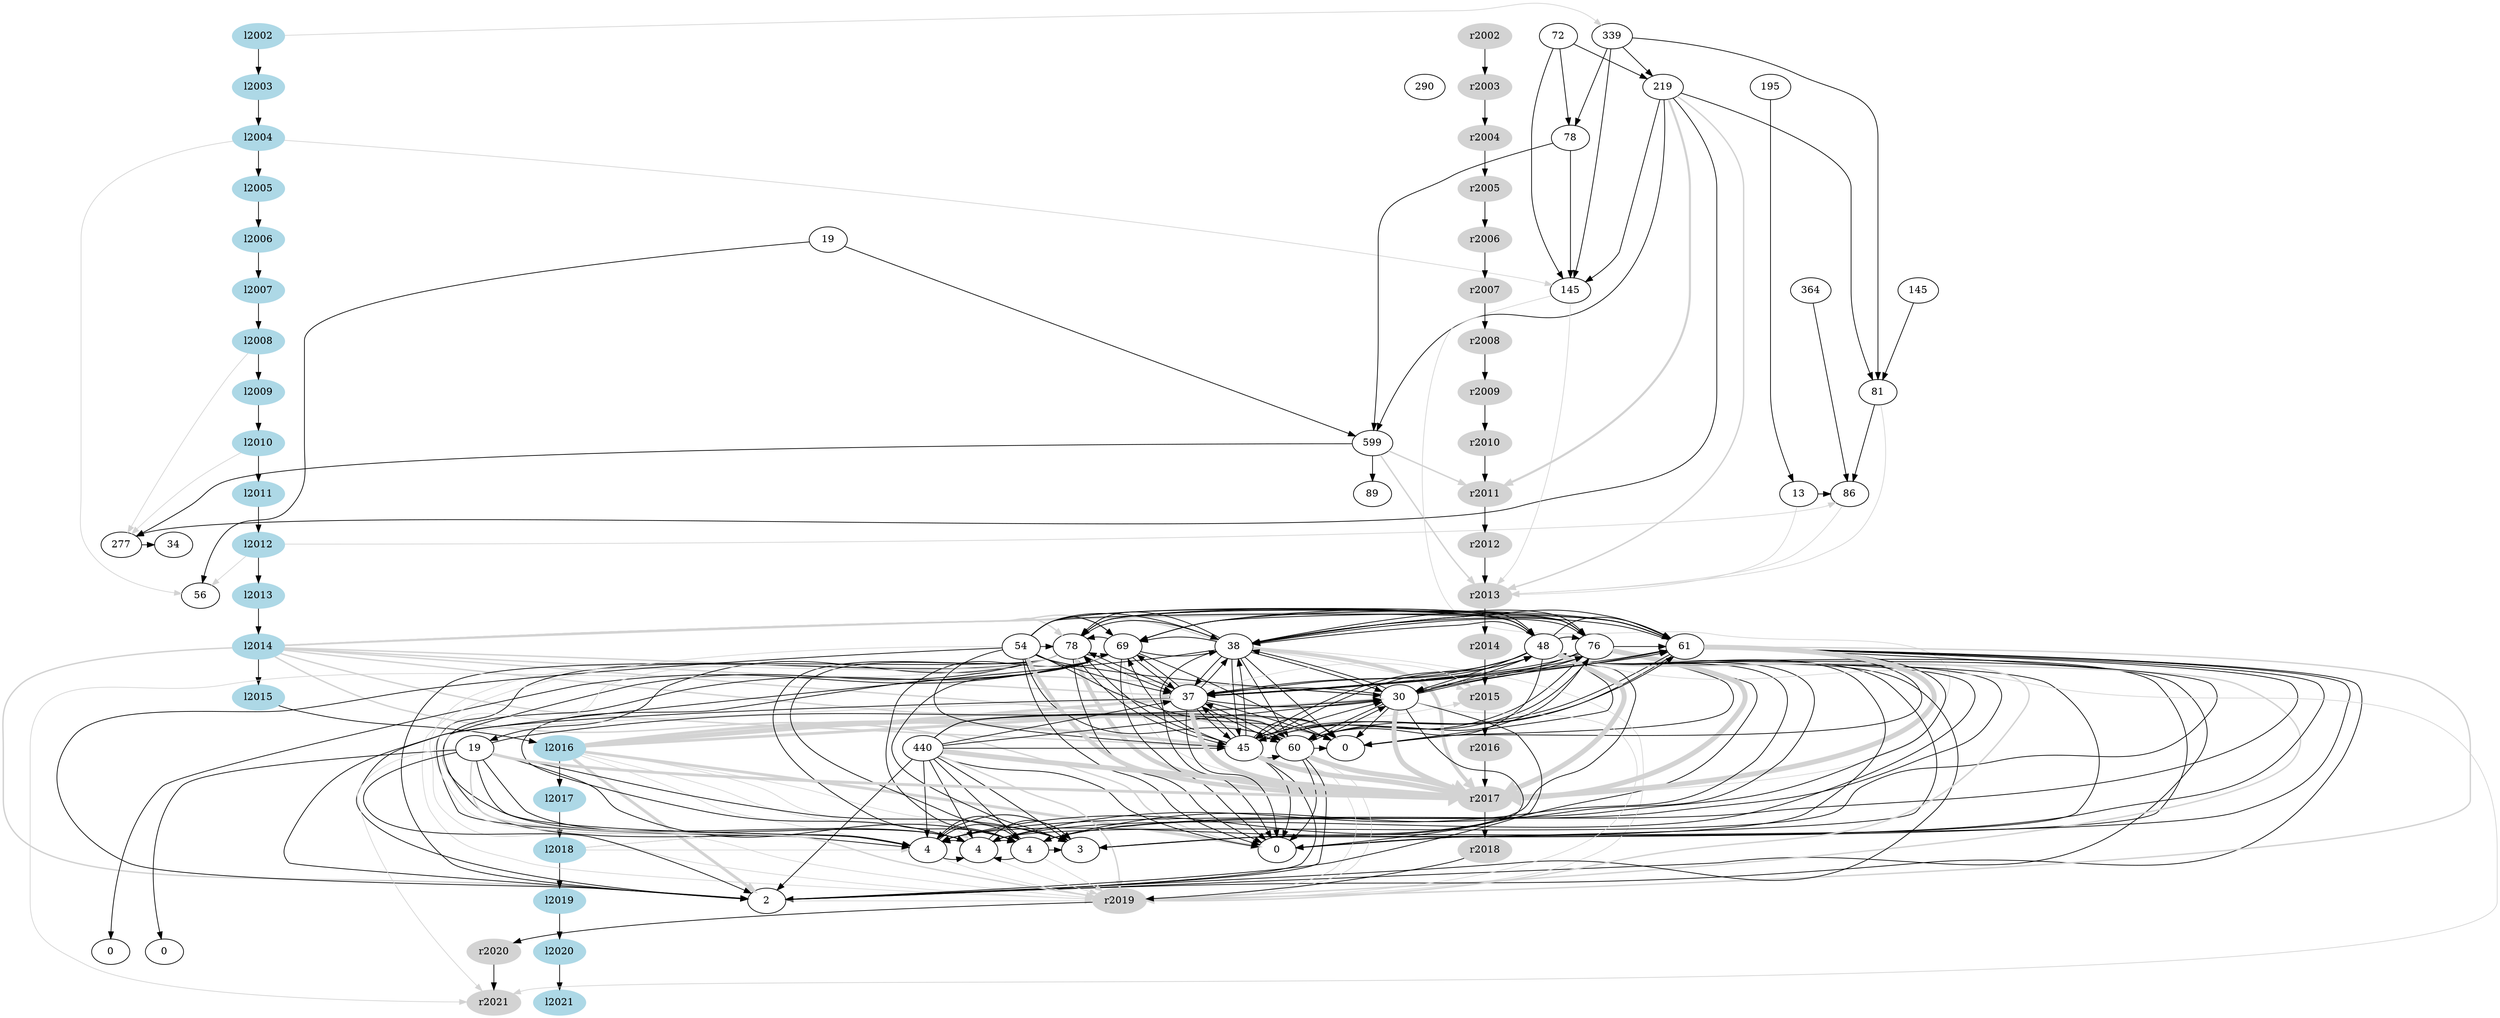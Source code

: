 
digraph G {

crossing_type=0
    
subgraph left {
    style=filled
    color=lightgrey
    node [style=filled,color=lightblue]
    l2002->l2003->l2004->l2005->l2006->l2007->l2008->l2009->l2010->l2011->l2012->l2013->l2014->l2015->l2016->l2017->l2018->l2019->l2020->l2021 [weight=10000]
    label = "left"
}

subgraph focus{
    edge [weight=10]
	1582517998 [label="195"]
	1870503919 [label="290"]
	1898096214 [label="86"]
	1933398918 [label="145"]
	1967755413 [label="19"]
	1993466468 [label="599"]
	2004999150 [label="78"]
	2014788716 [label="219"]
	2027290950 [label="89"]
	2054660848 [label="34"]
	2059913822 [label="339"]
	2088182082 [label="277"]
	2096625858 [label="145"]
	2099908542 [label="56"]
	2144383845 [label="81"]
	2159672765 [label="72"]
	2170150948 [label="364"]
	2270495752 [label="78"]
	2282003107 [label="13"]
	2399291099 [label="69"]
	2401461827 [label="76"]
	2403233733 [label="54"]
	2415645329 [label="38"]
	2419086388 [label="61"]
	2469690627 [label="440"]
	2510858164 [label="48"]
	2552156337 [label="45"]
	2571414975 [label="60"]
	2581267645 [label="37"]
	2815213440 [label="19"]
	2902522093 [label="30"]
	3000767001 [label="0"]
	3017775209 [label="0"]
	3018561481 [label="4"]
	3018765040 [label="2"]
	3020179373 [label="4"]
	3020365599 [label="3"]
	3026458350 [label="4"]
	3109609193 [label="0"]
	3138850937 [label="0"]

	2059913822->2004999150
	2059913822->2014788716
	2059913822->2096625858
	2059913822->2144383845
	2014788716->2088182082
	2014788716->2096625858
	2014788716->2144383845
	2014788716->1993466468
	1993466468->2088182082
	1993466468->2027290950
	2469690627->3020179373
	2469690627->3018561481
	2469690627->3020365599
	2469690627->3026458350
	2469690627->2552156337
	2469690627->2571414975
	2469690627->2581267645
	2469690627->2902522093
	2469690627->3000767001
	2469690627->3018765040
	2469690627->3109609193
	2088182082->2054660848
	2270495752->3020179373
	2270495752->3018561481
	2270495752->3020365599
	2270495752->3026458350
	2270495752->2399291099
	2270495752->2415645329
	2270495752->2552156337
	2270495752->2581267645
	2270495752->3000767001
	2270495752->3018765040
	2270495752->2815213440
	2399291099->3020179373
	2399291099->3018561481
	2399291099->3020365599
	2399291099->3026458350
	2399291099->2270495752
	2399291099->2415645329
	2399291099->2581267645
	2399291099->3000767001
	2399291099->3109609193
	2399291099->3138850937
	2401461827->3020179373
	2401461827->3018561481
	2401461827->3020365599
	2401461827->3026458350
	2401461827->2270495752
	2401461827->2399291099
	2401461827->2415645329
	2401461827->2419086388
	2401461827->2510858164
	2401461827->2552156337
	2401461827->2571414975
	2401461827->2581267645
	2401461827->2902522093
	2401461827->3000767001
	2401461827->3018765040
	2401461827->3109609193
	2419086388->3020179373
	2419086388->3018561481
	2419086388->3020365599
	2419086388->3026458350
	2419086388->2270495752
	2419086388->2399291099
	2419086388->2415645329
	2419086388->2552156337
	2419086388->2571414975
	2419086388->2581267645
	2419086388->3000767001
	2419086388->3018765040
	2419086388->3109609193
	2510858164->3020179373
	2510858164->3018561481
	2510858164->3020365599
	2510858164->3026458350
	2510858164->2270495752
	2510858164->2399291099
	2510858164->2401461827
	2510858164->2415645329
	2510858164->2419086388
	2510858164->2552156337
	2510858164->2571414975
	2510858164->2581267645
	2510858164->2902522093
	2510858164->3000767001
	2510858164->3018765040
	2510858164->3109609193
	2815213440->3020179373
	2815213440->3018561481
	2815213440->3020365599
	2815213440->3026458350
	2815213440->2902522093
	2815213440->3018765040
	2815213440->3017775209
	3018561481->3020179373
	3018561481->3020365599
	3018561481->3026458350
	3026458350->3020179373
	3026458350->3018561481
	3026458350->3020365599
	3020179373->3018561481
	3020179373->3020365599
	3020179373->3026458350
	2552156337->2270495752
	2552156337->2399291099
	2552156337->2401461827
	2552156337->2415645329
	2552156337->2419086388
	2552156337->2510858164
	2552156337->2571414975
	2552156337->2581267645
	2552156337->2902522093
	2552156337->3000767001
	2552156337->3018765040
	2552156337->3109609193
	2403233733->2270495752
	2403233733->2399291099
	2403233733->2401461827
	2403233733->2415645329
	2403233733->2419086388
	2403233733->2510858164
	2403233733->2552156337
	2403233733->2571414975
	2403233733->2581267645
	2403233733->2902522093
	2403233733->3000767001
	2403233733->3018765040
	2403233733->3109609193
	2415645329->2270495752
	2415645329->2399291099
	2415645329->2401461827
	2415645329->2419086388
	2415645329->2510858164
	2415645329->2552156337
	2415645329->2571414975
	2415645329->2581267645
	2415645329->2902522093
	2415645329->3000767001
	2415645329->3018765040
	2415645329->3109609193
	2581267645->2270495752
	2581267645->2399291099
	2581267645->2401461827
	2581267645->2415645329
	2581267645->2419086388
	2581267645->2510858164
	2581267645->2552156337
	2581267645->2571414975
	2581267645->2902522093
	2581267645->3000767001
	2581267645->3018765040
	2581267645->3109609193
	2902522093->2401461827
	2902522093->2415645329
	2902522093->2419086388
	2902522093->2510858164
	2902522093->2571414975
	2902522093->2581267645
	2902522093->3000767001
	2902522093->3018765040
	2902522093->3109609193
	2571414975->2552156337
	2571414975->2581267645
	2571414975->2902522093
	2571414975->3000767001
	2571414975->3018765040
	2571414975->3109609193
	2170150948->1898096214
	1582517998->2282003107
	2159672765->2004999150
	2159672765->2014788716
	2159672765->2096625858
	2004999150->2096625858
	2004999150->1993466468
	1933398918->2144383845
	1967755413->2099908542
	1967755413->1993466468
	2144383845->1898096214
	2282003107->1898096214

}

subgraph right {
    style=filled
    color=lightgrey
    node [style=filled,color=lightgrey]
    r2002->r2003->r2004->r2005->r2006->r2007->r2008->r2009->r2010->r2011->r2012->r2013->r2014->r2015->r2016->r2017->r2018->r2019->r2020->r2021 [weight=10000]
    label = "right"
}

{ rank=same l2002 r2002 2059913822 2159672765 }
{ rank=same l2003 r2003 1582517998 1870503919 2014788716 }
{ rank=same l2004 r2004 2004999150 }
{ rank=same l2005 r2005 }
{ rank=same l2006 r2006 1967755413 }
{ rank=same l2007 r2007 1933398918 2096625858 2170150948 }
{ rank=same l2008 r2008 }
{ rank=same l2009 r2009 2144383845 }
{ rank=same l2010 r2010 1993466468 }
{ rank=same l2011 r2011 1898096214 2027290950 2282003107 }
{ rank=same l2012 r2012 2054660848 2088182082 }
{ rank=same l2013 r2013 2099908542 }
{ rank=same l2014 r2014 2270495752 2399291099 2401461827 2403233733 2415645329 2419086388 2510858164 }
{ rank=same l2015 r2015 2581267645 2902522093 }
{ rank=same l2016 r2016 2469690627 2552156337 2571414975 2815213440 3109609193 }
{ rank=same l2017 r2017 }
{ rank=same l2018 r2018 3000767001 3018561481 3020179373 3020365599 3026458350 }
{ rank=same l2019 r2019 3018765040 }
{ rank=same l2020 r2020 3017775209 3138850937 }
{ rank=same l2021 r2021 }
2014788716->r2013 [color="lightgray", weight=2, penwidth=2]
2014788716->r2011 [color="lightgray", weight=3, penwidth=3]
1993466468->r2013 [color="lightgray", weight=2, penwidth=2]
1993466468->r2011 [color="lightgray", weight=2, penwidth=2]
2469690627->r2019 [color="lightgray", weight=2, penwidth=2]
2469690627->r2017 [color="lightgray", weight=7, penwidth=7]
l2012->2099908542 [color="lightgray", weight=1, penwidth=1]
l2004->2096625858 [color="lightgray", weight=1, penwidth=1]
l2004->2099908542 [color="lightgray", weight=1, penwidth=1]
2096625858->r2013 [color="lightgray", weight=1, penwidth=1]
2096625858->r2017 [color="lightgray", weight=1, penwidth=1]
2270495752->r2019 [color="lightgray", weight=1, penwidth=1]
2270495752->r2017 [color="lightgray", weight=6, penwidth=6]
2270495752->r2021 [color="lightgray", weight=1, penwidth=1]
2399291099->r2019 [color="lightgray", weight=1, penwidth=1]
2399291099->r2017 [color="lightgray", weight=1, penwidth=1]
2401461827->r2019 [color="lightgray", weight=2, penwidth=2]
2401461827->r2017 [color="lightgray", weight=7, penwidth=7]
2419086388->r2019 [color="lightgray", weight=2, penwidth=2]
2419086388->r2017 [color="lightgray", weight=7, penwidth=7]
2510858164->r2019 [color="lightgray", weight=2, penwidth=2]
2510858164->r2017 [color="lightgray", weight=7, penwidth=7]
2510858164->r2021 [color="lightgray", weight=1, penwidth=1]
l2016->3020179373 [color="lightgray", weight=1, penwidth=1]
l2016->3018561481 [color="lightgray", weight=1, penwidth=1]
l2016->3020365599 [color="lightgray", weight=1, penwidth=1]
l2016->3026458350 [color="lightgray", weight=1, penwidth=1]
l2016->2552156337 [color="lightgray", weight=4, penwidth=4]
l2016->2571414975 [color="lightgray", weight=4, penwidth=4]
l2016->2581267645 [color="lightgray", weight=4, penwidth=4]
l2016->2902522093 [color="lightgray", weight=4, penwidth=4]
l2016->3000767001 [color="lightgray", weight=4, penwidth=4]
l2016->3018765040 [color="lightgray", weight=4, penwidth=4]
l2016->3109609193 [color="lightgray", weight=4, penwidth=4]
2815213440->r2019 [color="lightgray", weight=2, penwidth=2]
2815213440->r2017 [color="lightgray", weight=4, penwidth=4]
2815213440->r2021 [color="lightgray", weight=1, penwidth=1]
3018561481->r2019 [color="lightgray", weight=1, penwidth=1]
3026458350->r2019 [color="lightgray", weight=1, penwidth=1]
l2018->3020179373 [color="lightgray", weight=1, penwidth=1]
l2018->3018561481 [color="lightgray", weight=1, penwidth=1]
l2018->3020365599 [color="lightgray", weight=1, penwidth=1]
l2018->3026458350 [color="lightgray", weight=1, penwidth=1]
3020179373->r2019 [color="lightgray", weight=1, penwidth=1]
2552156337->r2017 [color="lightgray", weight=7, penwidth=7]
2552156337->r2019 [color="lightgray", weight=1, penwidth=1]
2552156337->r2015 [color="lightgray", weight=1, penwidth=1]
l2014->2270495752 [color="lightgray", weight=2, penwidth=2]
l2014->2399291099 [color="lightgray", weight=2, penwidth=2]
l2014->2401461827 [color="lightgray", weight=2, penwidth=2]
l2014->2415645329 [color="lightgray", weight=2, penwidth=2]
l2014->2419086388 [color="lightgray", weight=2, penwidth=2]
l2014->2510858164 [color="lightgray", weight=2, penwidth=2]
l2014->2552156337 [color="lightgray", weight=2, penwidth=2]
l2014->2571414975 [color="lightgray", weight=2, penwidth=2]
l2014->2581267645 [color="lightgray", weight=2, penwidth=2]
l2014->2902522093 [color="lightgray", weight=2, penwidth=2]
l2014->3000767001 [color="lightgray", weight=2, penwidth=2]
l2014->3018765040 [color="lightgray", weight=2, penwidth=2]
l2014->3109609193 [color="lightgray", weight=2, penwidth=2]
2403233733->r2017 [color="lightgray", weight=6, penwidth=6]
2403233733->r2019 [color="lightgray", weight=1, penwidth=1]
2415645329->r2017 [color="lightgray", weight=5, penwidth=5]
2415645329->r2019 [color="lightgray", weight=1, penwidth=1]
2415645329->r2015 [color="lightgray", weight=1, penwidth=1]
2581267645->r2017 [color="lightgray", weight=7, penwidth=7]
2581267645->r2019 [color="lightgray", weight=1, penwidth=1]
2581267645->r2015 [color="lightgray", weight=1, penwidth=1]
2902522093->r2017 [color="lightgray", weight=7, penwidth=7]
2902522093->r2019 [color="lightgray", weight=1, penwidth=1]
2571414975->r2017 [color="lightgray", weight=7, penwidth=7]
2571414975->r2019 [color="lightgray", weight=1, penwidth=1]
3018765040->r2019 [color="lightgray", weight=1, penwidth=1]
l2002->2059913822 [color="lightgray", weight=1, penwidth=1]
l2008->2088182082 [color="lightgray", weight=1, penwidth=1]
l2010->2088182082 [color="lightgray", weight=1, penwidth=1]
1898096214->r2013 [color="lightgray", weight=1, penwidth=1]
2144383845->r2013 [color="lightgray", weight=1, penwidth=1]
l2012->1898096214 [color="lightgray", weight=1, penwidth=1]
2282003107->r2013 [color="lightgray", weight=1, penwidth=1]
l2002->r2002 [style="invis"]
1870503919->r2003 [style="invis"]
}    
